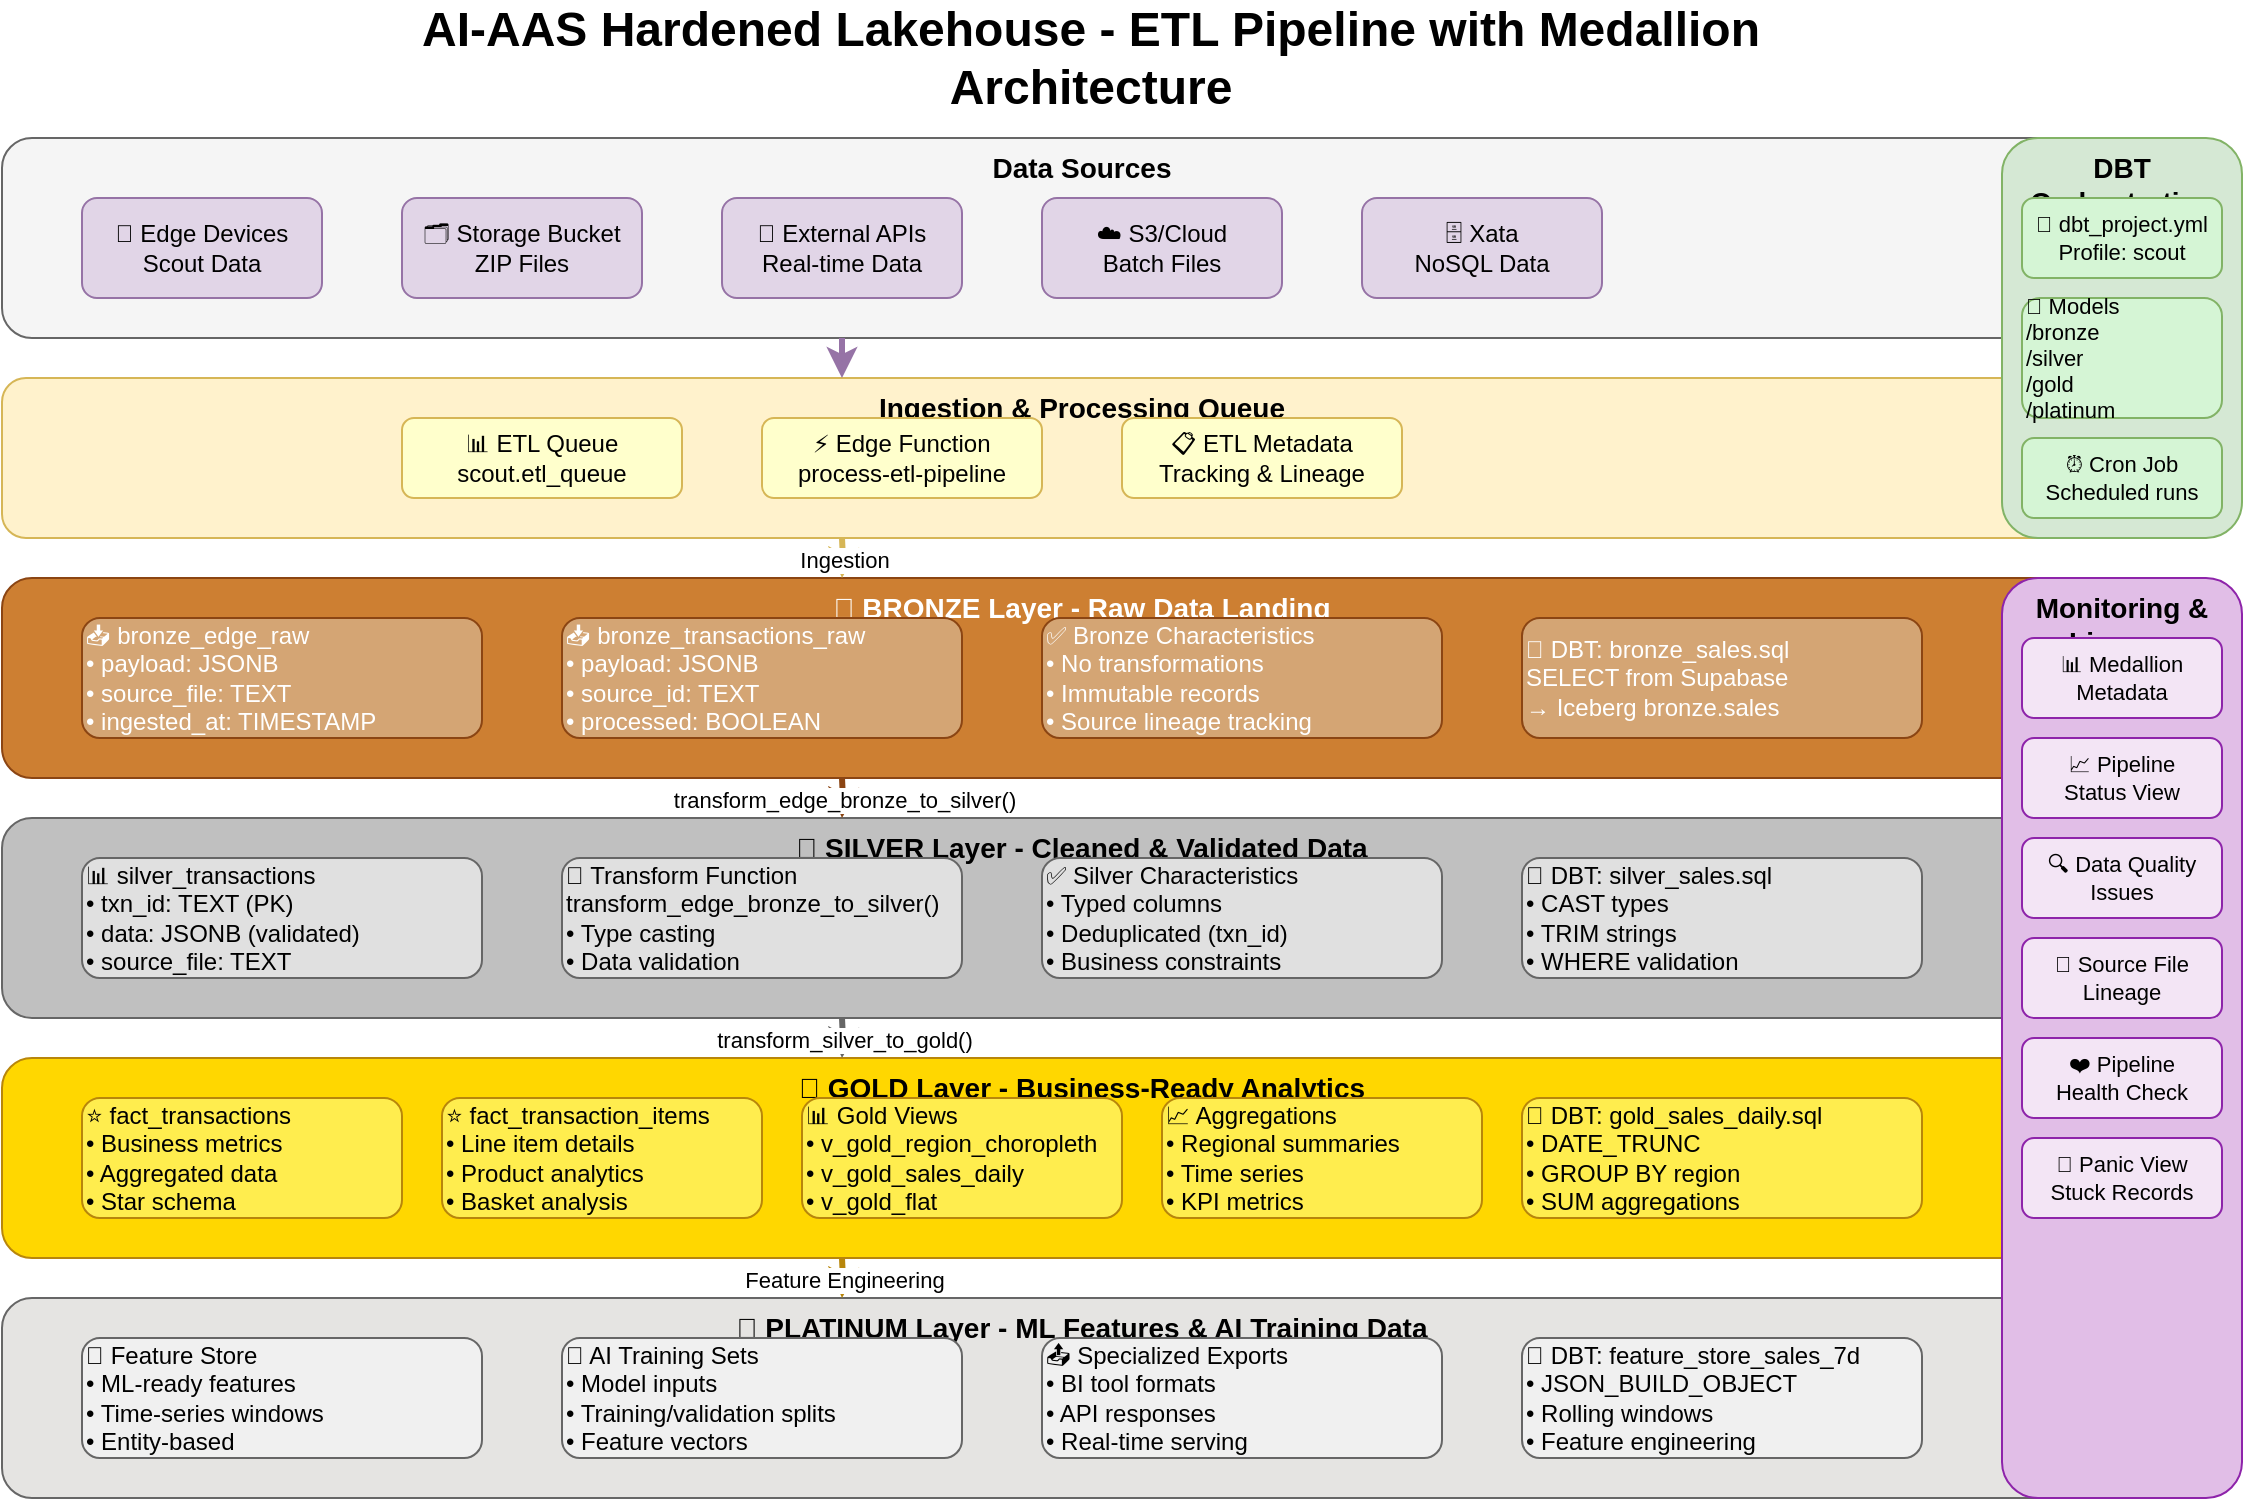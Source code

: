 <mxfile version="24.2.5" type="device">
  <diagram name="ETL Pipeline Architecture - Medallion" id="etl-pipeline-medallion">
    <mxGraphModel dx="1422" dy="794" grid="1" gridSize="10" guides="1" tooltips="1" connect="1" arrows="1" fold="1" page="1" pageScale="1" pageWidth="1169" pageHeight="827" math="0" shadow="0">
      <root>
        <mxCell id="0"/>
        <mxCell id="1" parent="0"/>
        
        <!-- Title -->
        <mxCell id="title" value="AI-AAS Hardened Lakehouse - ETL Pipeline with Medallion Architecture" style="text;html=1;strokeColor=none;fillColor=none;align=center;verticalAlign=middle;whiteSpace=wrap;rounded=0;fontSize=24;fontStyle=1;" vertex="1" parent="1">
          <mxGeometry x="184" y="20" width="801" height="40" as="geometry"/>
        </mxCell>
        
        <!-- Data Sources Layer -->
        <mxCell id="data_sources_layer" value="Data Sources" style="rounded=1;whiteSpace=wrap;html=1;fillColor=#f5f5f5;strokeColor=#666666;fontSize=14;fontStyle=1;verticalAlign=top;" vertex="1" parent="1">
          <mxGeometry x="40" y="80" width="1080" height="100" as="geometry"/>
        </mxCell>
        
        <!-- Edge Devices -->
        <mxCell id="edge_devices" value="📱 Edge Devices&#xa;Scout Data" style="rounded=1;whiteSpace=wrap;html=1;fillColor=#e1d5e7;strokeColor=#9673a6;" vertex="1" parent="1">
          <mxGeometry x="80" y="110" width="120" height="50" as="geometry"/>
        </mxCell>
        
        <!-- Storage Bucket -->
        <mxCell id="storage_bucket" value="🗂️ Storage Bucket&#xa;ZIP Files" style="rounded=1;whiteSpace=wrap;html=1;fillColor=#e1d5e7;strokeColor=#9673a6;" vertex="1" parent="1">
          <mxGeometry x="240" y="110" width="120" height="50" as="geometry"/>
        </mxCell>
        
        <!-- APIs -->
        <mxCell id="apis" value="🔌 External APIs&#xa;Real-time Data" style="rounded=1;whiteSpace=wrap;html=1;fillColor=#e1d5e7;strokeColor=#9673a6;" vertex="1" parent="1">
          <mxGeometry x="400" y="110" width="120" height="50" as="geometry"/>
        </mxCell>
        
        <!-- S3/Cloud Storage -->
        <mxCell id="s3_storage" value="☁️ S3/Cloud&#xa;Batch Files" style="rounded=1;whiteSpace=wrap;html=1;fillColor=#e1d5e7;strokeColor=#9673a6;" vertex="1" parent="1">
          <mxGeometry x="560" y="110" width="120" height="50" as="geometry"/>
        </mxCell>
        
        <!-- Xata -->
        <mxCell id="xata" value="🗄️ Xata&#xa;NoSQL Data" style="rounded=1;whiteSpace=wrap;html=1;fillColor=#e1d5e7;strokeColor=#9673a6;" vertex="1" parent="1">
          <mxGeometry x="720" y="110" width="120" height="50" as="geometry"/>
        </mxCell>
        
        <!-- Ingestion & Queue Layer -->
        <mxCell id="ingestion_layer" value="Ingestion &amp; Processing Queue" style="rounded=1;whiteSpace=wrap;html=1;fillColor=#fff2cc;strokeColor=#d6b656;fontSize=14;fontStyle=1;verticalAlign=top;" vertex="1" parent="1">
          <mxGeometry x="40" y="200" width="1080" height="80" as="geometry"/>
        </mxCell>
        
        <!-- ETL Queue -->
        <mxCell id="etl_queue" value="📊 ETL Queue&#xa;scout.etl_queue" style="rounded=1;whiteSpace=wrap;html=1;fillColor=#ffffcc;strokeColor=#d6b656;" vertex="1" parent="1">
          <mxGeometry x="240" y="220" width="140" height="40" as="geometry"/>
        </mxCell>
        
        <!-- Edge Function -->
        <mxCell id="edge_function" value="⚡ Edge Function&#xa;process-etl-pipeline" style="rounded=1;whiteSpace=wrap;html=1;fillColor=#ffffcc;strokeColor=#d6b656;" vertex="1" parent="1">
          <mxGeometry x="420" y="220" width="140" height="40" as="geometry"/>
        </mxCell>
        
        <!-- ETL Metadata -->
        <mxCell id="etl_metadata" value="📋 ETL Metadata&#xa;Tracking &amp; Lineage" style="rounded=1;whiteSpace=wrap;html=1;fillColor=#ffffcc;strokeColor=#d6b656;" vertex="1" parent="1">
          <mxGeometry x="600" y="220" width="140" height="40" as="geometry"/>
        </mxCell>
        
        <!-- Bronze Layer -->
        <mxCell id="bronze_layer" value="🥉 BRONZE Layer - Raw Data Landing" style="rounded=1;whiteSpace=wrap;html=1;fillColor=#cd7f32;strokeColor=#8B4513;fontSize=14;fontStyle=1;verticalAlign=top;fontColor=white;" vertex="1" parent="1">
          <mxGeometry x="40" y="300" width="1080" height="100" as="geometry"/>
        </mxCell>
        
        <!-- Bronze Tables -->
        <mxCell id="bronze_edge_raw" value="📥 bronze_edge_raw&#xa;• payload: JSONB&#xa;• source_file: TEXT&#xa;• ingested_at: TIMESTAMP" style="rounded=1;whiteSpace=wrap;html=1;fillColor=#d4a574;strokeColor=#8B4513;fontColor=white;align=left;" vertex="1" parent="1">
          <mxGeometry x="80" y="320" width="200" height="60" as="geometry"/>
        </mxCell>
        
        <mxCell id="bronze_transactions_raw" value="📥 bronze_transactions_raw&#xa;• payload: JSONB&#xa;• source_id: TEXT&#xa;• processed: BOOLEAN" style="rounded=1;whiteSpace=wrap;html=1;fillColor=#d4a574;strokeColor=#8B4513;fontColor=white;align=left;" vertex="1" parent="1">
          <mxGeometry x="320" y="320" width="200" height="60" as="geometry"/>
        </mxCell>
        
        <mxCell id="bronze_characteristics" value="✅ Bronze Characteristics&#xa;• No transformations&#xa;• Immutable records&#xa;• Source lineage tracking" style="rounded=1;whiteSpace=wrap;html=1;fillColor=#d4a574;strokeColor=#8B4513;fontColor=white;align=left;" vertex="1" parent="1">
          <mxGeometry x="560" y="320" width="200" height="60" as="geometry"/>
        </mxCell>
        
        <!-- DBT Bronze Model -->
        <mxCell id="dbt_bronze" value="🔧 DBT: bronze_sales.sql&#xa;SELECT from Supabase&#xa;→ Iceberg bronze.sales" style="rounded=1;whiteSpace=wrap;html=1;fillColor=#d4a574;strokeColor=#8B4513;fontColor=white;align=left;" vertex="1" parent="1">
          <mxGeometry x="800" y="320" width="200" height="60" as="geometry"/>
        </mxCell>
        
        <!-- Silver Layer -->
        <mxCell id="silver_layer" value="🥈 SILVER Layer - Cleaned &amp; Validated Data" style="rounded=1;whiteSpace=wrap;html=1;fillColor=#C0C0C0;strokeColor=#666666;fontSize=14;fontStyle=1;verticalAlign=top;" vertex="1" parent="1">
          <mxGeometry x="40" y="420" width="1080" height="100" as="geometry"/>
        </mxCell>
        
        <!-- Silver Tables -->
        <mxCell id="silver_transactions" value="📊 silver_transactions&#xa;• txn_id: TEXT (PK)&#xa;• data: JSONB (validated)&#xa;• source_file: TEXT" style="rounded=1;whiteSpace=wrap;html=1;fillColor=#e0e0e0;strokeColor=#666666;align=left;" vertex="1" parent="1">
          <mxGeometry x="80" y="440" width="200" height="60" as="geometry"/>
        </mxCell>
        
        <mxCell id="silver_transform" value="🔄 Transform Function&#xa;transform_edge_bronze_to_silver()&#xa;• Type casting&#xa;• Data validation" style="rounded=1;whiteSpace=wrap;html=1;fillColor=#e0e0e0;strokeColor=#666666;align=left;" vertex="1" parent="1">
          <mxGeometry x="320" y="440" width="200" height="60" as="geometry"/>
        </mxCell>
        
        <mxCell id="silver_characteristics" value="✅ Silver Characteristics&#xa;• Typed columns&#xa;• Deduplicated (txn_id)&#xa;• Business constraints" style="rounded=1;whiteSpace=wrap;html=1;fillColor=#e0e0e0;strokeColor=#666666;align=left;" vertex="1" parent="1">
          <mxGeometry x="560" y="440" width="200" height="60" as="geometry"/>
        </mxCell>
        
        <!-- DBT Silver Model -->
        <mxCell id="dbt_silver" value="🔧 DBT: silver_sales.sql&#xa;• CAST types&#xa;• TRIM strings&#xa;• WHERE validation" style="rounded=1;whiteSpace=wrap;html=1;fillColor=#e0e0e0;strokeColor=#666666;align=left;" vertex="1" parent="1">
          <mxGeometry x="800" y="440" width="200" height="60" as="geometry"/>
        </mxCell>
        
        <!-- Gold Layer -->
        <mxCell id="gold_layer" value="🥇 GOLD Layer - Business-Ready Analytics" style="rounded=1;whiteSpace=wrap;html=1;fillColor=#FFD700;strokeColor=#B8860B;fontSize=14;fontStyle=1;verticalAlign=top;" vertex="1" parent="1">
          <mxGeometry x="40" y="540" width="1080" height="100" as="geometry"/>
        </mxCell>
        
        <!-- Gold Tables -->
        <mxCell id="fact_transactions" value="⭐ fact_transactions&#xa;• Business metrics&#xa;• Aggregated data&#xa;• Star schema" style="rounded=1;whiteSpace=wrap;html=1;fillColor=#ffed4e;strokeColor=#B8860B;align=left;" vertex="1" parent="1">
          <mxGeometry x="80" y="560" width="160" height="60" as="geometry"/>
        </mxCell>
        
        <mxCell id="fact_items" value="⭐ fact_transaction_items&#xa;• Line item details&#xa;• Product analytics&#xa;• Basket analysis" style="rounded=1;whiteSpace=wrap;html=1;fillColor=#ffed4e;strokeColor=#B8860B;align=left;" vertex="1" parent="1">
          <mxGeometry x="260" y="560" width="160" height="60" as="geometry"/>
        </mxCell>
        
        <mxCell id="gold_views" value="📊 Gold Views&#xa;• v_gold_region_choropleth&#xa;• v_gold_sales_daily&#xa;• v_gold_flat" style="rounded=1;whiteSpace=wrap;html=1;fillColor=#ffed4e;strokeColor=#B8860B;align=left;" vertex="1" parent="1">
          <mxGeometry x="440" y="560" width="160" height="60" as="geometry"/>
        </mxCell>
        
        <mxCell id="gold_aggregates" value="📈 Aggregations&#xa;• Regional summaries&#xa;• Time series&#xa;• KPI metrics" style="rounded=1;whiteSpace=wrap;html=1;fillColor=#ffed4e;strokeColor=#B8860B;align=left;" vertex="1" parent="1">
          <mxGeometry x="620" y="560" width="160" height="60" as="geometry"/>
        </mxCell>
        
        <!-- DBT Gold Model -->
        <mxCell id="dbt_gold" value="🔧 DBT: gold_sales_daily.sql&#xa;• DATE_TRUNC&#xa;• GROUP BY region&#xa;• SUM aggregations" style="rounded=1;whiteSpace=wrap;html=1;fillColor=#ffed4e;strokeColor=#B8860B;align=left;" vertex="1" parent="1">
          <mxGeometry x="800" y="560" width="200" height="60" as="geometry"/>
        </mxCell>
        
        <!-- Platinum Layer -->
        <mxCell id="platinum_layer" value="💎 PLATINUM Layer - ML Features &amp; AI Training Data" style="rounded=1;whiteSpace=wrap;html=1;fillColor=#E5E4E2;strokeColor=#666666;fontSize=14;fontStyle=1;verticalAlign=top;" vertex="1" parent="1">
          <mxGeometry x="40" y="660" width="1080" height="100" as="geometry"/>
        </mxCell>
        
        <!-- Platinum Components -->
        <mxCell id="feature_store" value="🤖 Feature Store&#xa;• ML-ready features&#xa;• Time-series windows&#xa;• Entity-based" style="rounded=1;whiteSpace=wrap;html=1;fillColor=#f0f0f0;strokeColor=#666666;align=left;" vertex="1" parent="1">
          <mxGeometry x="80" y="680" width="200" height="60" as="geometry"/>
        </mxCell>
        
        <mxCell id="ai_training" value="🧠 AI Training Sets&#xa;• Model inputs&#xa;• Training/validation splits&#xa;• Feature vectors" style="rounded=1;whiteSpace=wrap;html=1;fillColor=#f0f0f0;strokeColor=#666666;align=left;" vertex="1" parent="1">
          <mxGeometry x="320" y="680" width="200" height="60" as="geometry"/>
        </mxCell>
        
        <mxCell id="specialized_exports" value="📤 Specialized Exports&#xa;• BI tool formats&#xa;• API responses&#xa;• Real-time serving" style="rounded=1;whiteSpace=wrap;html=1;fillColor=#f0f0f0;strokeColor=#666666;align=left;" vertex="1" parent="1">
          <mxGeometry x="560" y="680" width="200" height="60" as="geometry"/>
        </mxCell>
        
        <!-- DBT Platinum Model -->
        <mxCell id="dbt_platinum" value="🔧 DBT: feature_store_sales_7d&#xa;• JSON_BUILD_OBJECT&#xa;• Rolling windows&#xa;• Feature engineering" style="rounded=1;whiteSpace=wrap;html=1;fillColor=#f0f0f0;strokeColor=#666666;align=left;" vertex="1" parent="1">
          <mxGeometry x="800" y="680" width="200" height="60" as="geometry"/>
        </mxCell>
        
        <!-- Flow Arrows -->
        <!-- Sources to Queue -->
        <mxCell id="flow_to_queue" value="" style="endArrow=classic;html=1;rounded=0;strokeWidth=3;strokeColor=#9673a6;" edge="1" parent="1">
          <mxGeometry width="50" height="50" relative="1" as="geometry">
            <mxPoint x="460" y="180" as="sourcePoint"/>
            <mxPoint x="460" y="200" as="targetPoint"/>
          </mxGeometry>
        </mxCell>
        
        <!-- Queue to Bronze -->
        <mxCell id="flow_to_bronze" value="Ingestion" style="endArrow=classic;html=1;rounded=0;strokeWidth=3;strokeColor=#d6b656;edgeStyle=orthogonalEdgeStyle;" edge="1" parent="1">
          <mxGeometry width="50" height="50" relative="1" as="geometry">
            <mxPoint x="460" y="280" as="sourcePoint"/>
            <mxPoint x="460" y="300" as="targetPoint"/>
          </mxGeometry>
        </mxCell>
        
        <!-- Bronze to Silver -->
        <mxCell id="flow_to_silver" value="transform_edge_bronze_to_silver()" style="endArrow=classic;html=1;rounded=0;strokeWidth=3;strokeColor=#8B4513;edgeStyle=orthogonalEdgeStyle;" edge="1" parent="1">
          <mxGeometry width="50" height="50" relative="1" as="geometry">
            <mxPoint x="460" y="400" as="sourcePoint"/>
            <mxPoint x="460" y="420" as="targetPoint"/>
          </mxGeometry>
        </mxCell>
        
        <!-- Silver to Gold -->
        <mxCell id="flow_to_gold" value="transform_silver_to_gold()" style="endArrow=classic;html=1;rounded=0;strokeWidth=3;strokeColor=#666666;edgeStyle=orthogonalEdgeStyle;" edge="1" parent="1">
          <mxGeometry width="50" height="50" relative="1" as="geometry">
            <mxPoint x="460" y="520" as="sourcePoint"/>
            <mxPoint x="460" y="540" as="targetPoint"/>
          </mxGeometry>
        </mxCell>
        
        <!-- Gold to Platinum -->
        <mxCell id="flow_to_platinum" value="Feature Engineering" style="endArrow=classic;html=1;rounded=0;strokeWidth=3;strokeColor=#B8860B;edgeStyle=orthogonalEdgeStyle;" edge="1" parent="1">
          <mxGeometry width="50" height="50" relative="1" as="geometry">
            <mxPoint x="460" y="640" as="sourcePoint"/>
            <mxPoint x="460" y="660" as="targetPoint"/>
          </mxGeometry>
        </mxCell>
        
        <!-- Monitoring Sidebar -->
        <mxCell id="monitoring_sidebar" value="Monitoring &amp; Lineage" style="rounded=1;whiteSpace=wrap;html=1;fillColor=#e1bee7;strokeColor=#8e24aa;fontSize=14;fontStyle=1;verticalAlign=top;" vertex="1" parent="1">
          <mxGeometry x="1040" y="300" width="120" height="460" as="geometry"/>
        </mxCell>
        
        <!-- Monitoring Components -->
        <mxCell id="medallion_metadata" value="📊 Medallion&#xa;Metadata" style="rounded=1;whiteSpace=wrap;html=1;fillColor=#f3e5f5;strokeColor=#8e24aa;fontSize=11;" vertex="1" parent="1">
          <mxGeometry x="1050" y="330" width="100" height="40" as="geometry"/>
        </mxCell>
        
        <mxCell id="pipeline_status" value="📈 Pipeline&#xa;Status View" style="rounded=1;whiteSpace=wrap;html=1;fillColor=#f3e5f5;strokeColor=#8e24aa;fontSize=11;" vertex="1" parent="1">
          <mxGeometry x="1050" y="380" width="100" height="40" as="geometry"/>
        </mxCell>
        
        <mxCell id="data_quality" value="🔍 Data Quality&#xa;Issues" style="rounded=1;whiteSpace=wrap;html=1;fillColor=#f3e5f5;strokeColor=#8e24aa;fontSize=11;" vertex="1" parent="1">
          <mxGeometry x="1050" y="430" width="100" height="40" as="geometry"/>
        </mxCell>
        
        <mxCell id="source_lineage" value="🔗 Source File&#xa;Lineage" style="rounded=1;whiteSpace=wrap;html=1;fillColor=#f3e5f5;strokeColor=#8e24aa;fontSize=11;" vertex="1" parent="1">
          <mxGeometry x="1050" y="480" width="100" height="40" as="geometry"/>
        </mxCell>
        
        <mxCell id="health_check" value="❤️ Pipeline&#xa;Health Check" style="rounded=1;whiteSpace=wrap;html=1;fillColor=#f3e5f5;strokeColor=#8e24aa;fontSize=11;" vertex="1" parent="1">
          <mxGeometry x="1050" y="530" width="100" height="40" as="geometry"/>
        </mxCell>
        
        <mxCell id="panic_view" value="🚨 Panic View&#xa;Stuck Records" style="rounded=1;whiteSpace=wrap;html=1;fillColor=#f3e5f5;strokeColor=#8e24aa;fontSize=11;" vertex="1" parent="1">
          <mxGeometry x="1050" y="580" width="100" height="40" as="geometry"/>
        </mxCell>
        
        <!-- DBT Sidebar -->
        <mxCell id="dbt_sidebar" value="DBT Orchestration" style="rounded=1;whiteSpace=wrap;html=1;fillColor=#d5e8d4;strokeColor=#82b366;fontSize=14;fontStyle=1;verticalAlign=top;" vertex="1" parent="1">
          <mxGeometry x="1040" y="80" width="120" height="200" as="geometry"/>
        </mxCell>
        
        <!-- DBT Components -->
        <mxCell id="dbt_project" value="📁 dbt_project.yml&#xa;Profile: scout" style="rounded=1;whiteSpace=wrap;html=1;fillColor=#d5f5d5;strokeColor=#82b366;fontSize=11;" vertex="1" parent="1">
          <mxGeometry x="1050" y="110" width="100" height="40" as="geometry"/>
        </mxCell>
        
        <mxCell id="dbt_models" value="📂 Models&#xa;/bronze&#xa;/silver&#xa;/gold&#xa;/platinum" style="rounded=1;whiteSpace=wrap;html=1;fillColor=#d5f5d5;strokeColor=#82b366;fontSize=11;align=left;" vertex="1" parent="1">
          <mxGeometry x="1050" y="160" width="100" height="60" as="geometry"/>
        </mxCell>
        
        <mxCell id="dbt_cronjob" value="⏰ Cron Job&#xa;Scheduled runs" style="rounded=1;whiteSpace=wrap;html=1;fillColor=#d5f5d5;strokeColor=#82b366;fontSize=11;" vertex="1" parent="1">
          <mxGeometry x="1050" y="230" width="100" height="40" as="geometry"/>
        </mxCell>
        
      </root>
    </mxGraphModel>
  </diagram>
</mxfile>